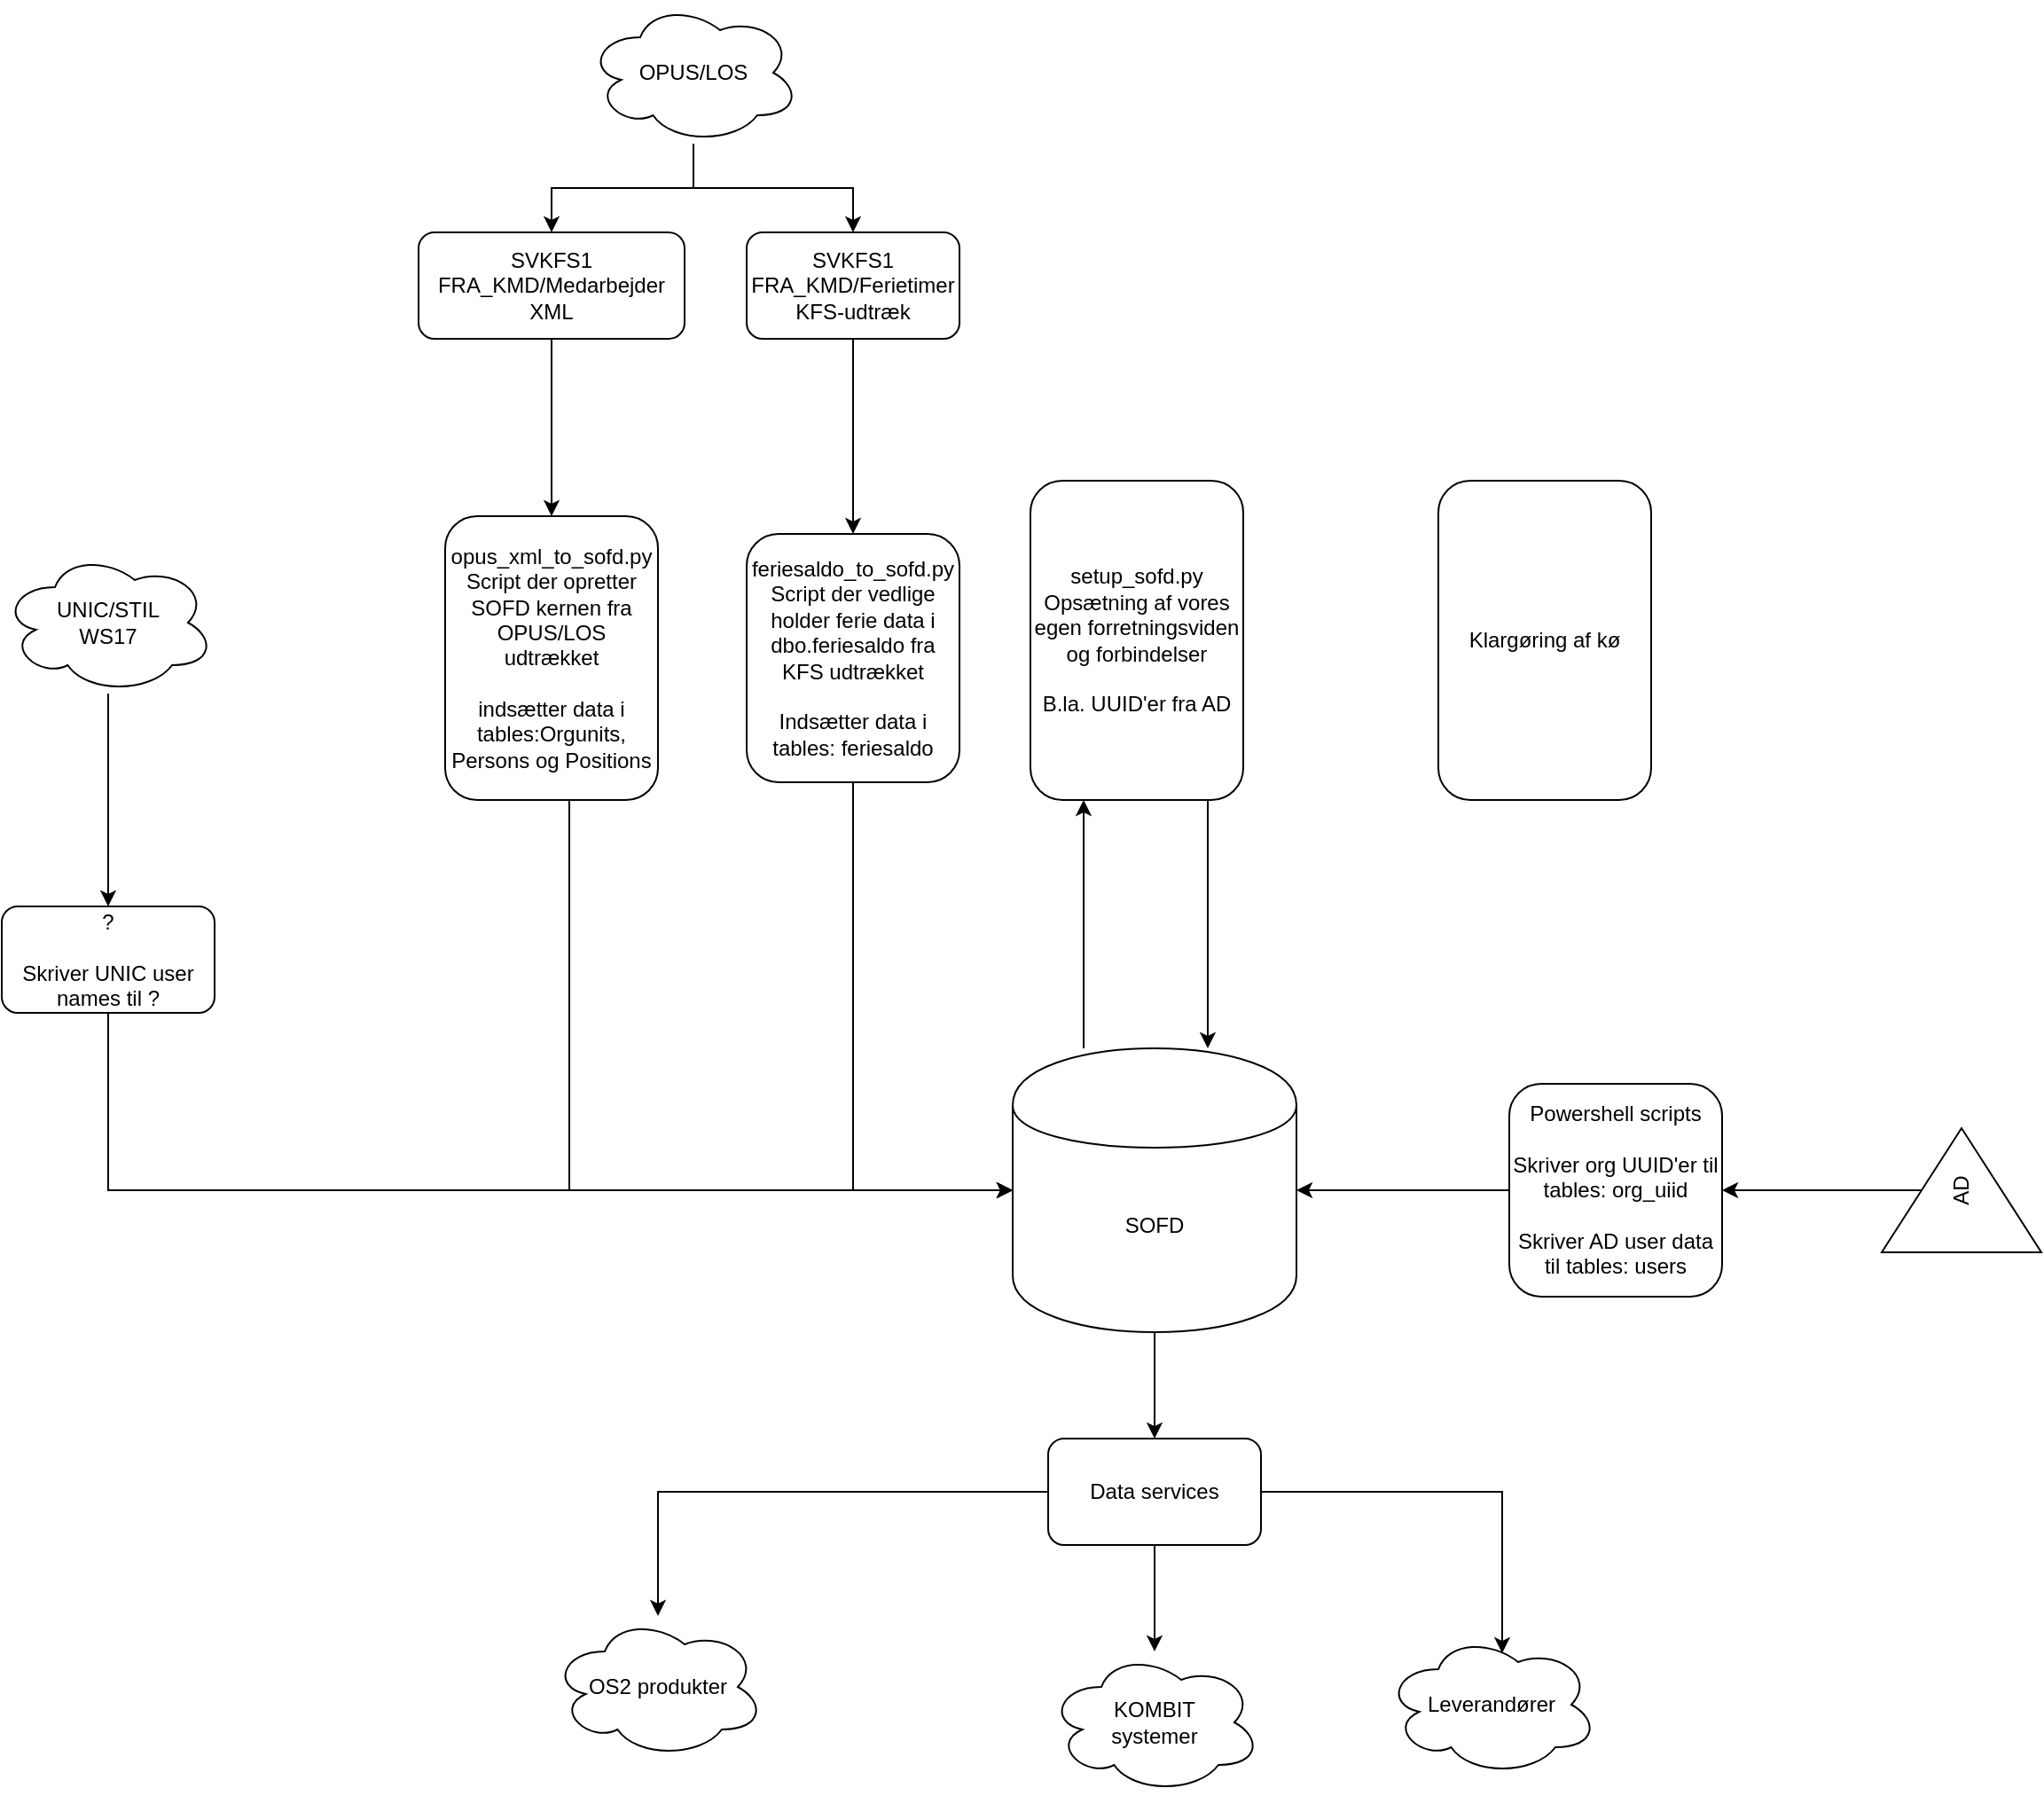 <mxfile version="12.3.3" type="github" pages="1">
  <diagram id="0UKcfQKUNiVDt_W8MUo9" name="Page-1">
    <mxGraphModel dx="2249" dy="791" grid="1" gridSize="10" guides="1" tooltips="1" connect="1" arrows="1" fold="1" page="1" pageScale="1" pageWidth="827" pageHeight="1169" math="0" shadow="0">
      <root>
        <mxCell id="0"/>
        <mxCell id="1" parent="0"/>
        <mxCell id="Y-d0m-R7307Kc98WA1Yw-7" style="edgeStyle=orthogonalEdgeStyle;rounded=0;orthogonalLoop=1;jettySize=auto;html=1;entryX=0.5;entryY=0;entryDx=0;entryDy=0;" parent="1" source="Y-d0m-R7307Kc98WA1Yw-1" target="Y-d0m-R7307Kc98WA1Yw-5" edge="1">
          <mxGeometry relative="1" as="geometry"/>
        </mxCell>
        <mxCell id="Y-d0m-R7307Kc98WA1Yw-8" style="edgeStyle=orthogonalEdgeStyle;rounded=0;orthogonalLoop=1;jettySize=auto;html=1;" parent="1" source="Y-d0m-R7307Kc98WA1Yw-1" target="Y-d0m-R7307Kc98WA1Yw-6" edge="1">
          <mxGeometry relative="1" as="geometry"/>
        </mxCell>
        <mxCell id="Y-d0m-R7307Kc98WA1Yw-1" value="OPUS/LOS" style="ellipse;shape=cloud;whiteSpace=wrap;html=1;" parent="1" vertex="1">
          <mxGeometry x="80" y="40" width="120" height="80" as="geometry"/>
        </mxCell>
        <mxCell id="Y-d0m-R7307Kc98WA1Yw-12" style="edgeStyle=orthogonalEdgeStyle;rounded=0;orthogonalLoop=1;jettySize=auto;html=1;" parent="1" source="Y-d0m-R7307Kc98WA1Yw-5" target="Y-d0m-R7307Kc98WA1Yw-10" edge="1">
          <mxGeometry relative="1" as="geometry"/>
        </mxCell>
        <mxCell id="Y-d0m-R7307Kc98WA1Yw-5" value="&lt;div&gt;SVKFS1&lt;/div&gt;&lt;div&gt;FRA_KMD/Medarbejder&lt;br&gt;XML&lt;br&gt;&lt;/div&gt;" style="rounded=1;whiteSpace=wrap;html=1;" parent="1" vertex="1">
          <mxGeometry x="-15" y="170" width="150" height="60" as="geometry"/>
        </mxCell>
        <mxCell id="IJ8UWTtYjQyZl83O0i93-3" style="edgeStyle=orthogonalEdgeStyle;rounded=0;orthogonalLoop=1;jettySize=auto;html=1;" parent="1" source="Y-d0m-R7307Kc98WA1Yw-6" target="IJ8UWTtYjQyZl83O0i93-2" edge="1">
          <mxGeometry relative="1" as="geometry"/>
        </mxCell>
        <mxCell id="Y-d0m-R7307Kc98WA1Yw-6" value="&lt;div&gt;SVKFS1&lt;/div&gt;&lt;div&gt;FRA_KMD/Ferietimer&lt;/div&gt;&lt;div&gt;KFS-udtræk&lt;br&gt;&lt;/div&gt;" style="rounded=1;whiteSpace=wrap;html=1;" parent="1" vertex="1">
          <mxGeometry x="170" y="170" width="120" height="60" as="geometry"/>
        </mxCell>
        <mxCell id="Y-d0m-R7307Kc98WA1Yw-24" style="edgeStyle=orthogonalEdgeStyle;rounded=0;orthogonalLoop=1;jettySize=auto;html=1;" parent="1" source="Y-d0m-R7307Kc98WA1Yw-9" target="Y-d0m-R7307Kc98WA1Yw-20" edge="1">
          <mxGeometry relative="1" as="geometry"/>
        </mxCell>
        <mxCell id="1E6kkITXB7cfyc3_PO6n-7" style="edgeStyle=orthogonalEdgeStyle;rounded=0;orthogonalLoop=1;jettySize=auto;html=1;" edge="1" parent="1" source="Y-d0m-R7307Kc98WA1Yw-9" target="Y-d0m-R7307Kc98WA1Yw-11">
          <mxGeometry relative="1" as="geometry">
            <Array as="points">
              <mxPoint x="360" y="560"/>
              <mxPoint x="360" y="560"/>
            </Array>
          </mxGeometry>
        </mxCell>
        <mxCell id="Y-d0m-R7307Kc98WA1Yw-9" value="SOFD" style="shape=cylinder;whiteSpace=wrap;html=1;boundedLbl=1;backgroundOutline=1;" parent="1" vertex="1">
          <mxGeometry x="320" y="630" width="160" height="160" as="geometry"/>
        </mxCell>
        <mxCell id="1E6kkITXB7cfyc3_PO6n-1" style="edgeStyle=orthogonalEdgeStyle;rounded=0;orthogonalLoop=1;jettySize=auto;html=1;entryX=0;entryY=0.5;entryDx=0;entryDy=0;" edge="1" parent="1" source="Y-d0m-R7307Kc98WA1Yw-10" target="Y-d0m-R7307Kc98WA1Yw-9">
          <mxGeometry relative="1" as="geometry">
            <Array as="points">
              <mxPoint x="70" y="710"/>
            </Array>
          </mxGeometry>
        </mxCell>
        <mxCell id="Y-d0m-R7307Kc98WA1Yw-10" value="&lt;div&gt;opus_xml_to_sofd.py&lt;/div&gt;&lt;div&gt;Script der opretter SOFD kernen fra OPUS/LOS udtrækket&lt;br&gt;&lt;/div&gt;&lt;div&gt;&lt;br&gt;&lt;/div&gt;&lt;div&gt;indsætter data i tables:Orgunits, Persons og Positions&lt;br&gt;&lt;/div&gt;" style="rounded=1;whiteSpace=wrap;html=1;" parent="1" vertex="1">
          <mxGeometry y="330" width="120" height="160" as="geometry"/>
        </mxCell>
        <mxCell id="1E6kkITXB7cfyc3_PO6n-8" style="edgeStyle=orthogonalEdgeStyle;rounded=0;orthogonalLoop=1;jettySize=auto;html=1;" edge="1" parent="1" source="Y-d0m-R7307Kc98WA1Yw-11" target="Y-d0m-R7307Kc98WA1Yw-9">
          <mxGeometry relative="1" as="geometry">
            <Array as="points">
              <mxPoint x="430" y="580"/>
              <mxPoint x="430" y="580"/>
            </Array>
          </mxGeometry>
        </mxCell>
        <mxCell id="Y-d0m-R7307Kc98WA1Yw-11" value="&lt;div&gt;setup_sofd.py&lt;/div&gt;&lt;div&gt;Opsætning af vores egen forretningsviden og forbindelser&lt;/div&gt;&lt;div&gt;&lt;br&gt;&lt;/div&gt;&lt;div&gt;B.la. UUID&#39;er fra AD&lt;br&gt;&lt;/div&gt;" style="rounded=1;whiteSpace=wrap;html=1;" parent="1" vertex="1">
          <mxGeometry x="330" y="310" width="120" height="180" as="geometry"/>
        </mxCell>
        <mxCell id="1E6kkITXB7cfyc3_PO6n-11" style="edgeStyle=orthogonalEdgeStyle;rounded=0;orthogonalLoop=1;jettySize=auto;html=1;" edge="1" parent="1" source="Y-d0m-R7307Kc98WA1Yw-15" target="1E6kkITXB7cfyc3_PO6n-10">
          <mxGeometry relative="1" as="geometry"/>
        </mxCell>
        <mxCell id="Y-d0m-R7307Kc98WA1Yw-15" value="&lt;div&gt;UNIC/STIL&lt;/div&gt;&lt;div&gt;WS17&lt;br&gt;&lt;/div&gt;" style="ellipse;shape=cloud;whiteSpace=wrap;html=1;" parent="1" vertex="1">
          <mxGeometry x="-250" y="350" width="120" height="80" as="geometry"/>
        </mxCell>
        <mxCell id="Y-d0m-R7307Kc98WA1Yw-18" style="edgeStyle=orthogonalEdgeStyle;rounded=0;orthogonalLoop=1;jettySize=auto;html=1;" parent="1" source="Y-d0m-R7307Kc98WA1Yw-16" target="Y-d0m-R7307Kc98WA1Yw-17" edge="1">
          <mxGeometry relative="1" as="geometry"/>
        </mxCell>
        <mxCell id="Y-d0m-R7307Kc98WA1Yw-16" value="AD" style="triangle;whiteSpace=wrap;html=1;rotation=-90;" parent="1" vertex="1">
          <mxGeometry x="820" y="665" width="70" height="90" as="geometry"/>
        </mxCell>
        <mxCell id="1E6kkITXB7cfyc3_PO6n-9" style="edgeStyle=orthogonalEdgeStyle;rounded=0;orthogonalLoop=1;jettySize=auto;html=1;" edge="1" parent="1" source="Y-d0m-R7307Kc98WA1Yw-17" target="Y-d0m-R7307Kc98WA1Yw-9">
          <mxGeometry relative="1" as="geometry"/>
        </mxCell>
        <mxCell id="Y-d0m-R7307Kc98WA1Yw-17" value="&lt;div&gt;Powershell scripts&lt;/div&gt;&lt;div&gt;&lt;br&gt;&lt;/div&gt;&lt;div&gt;Skriver org UUID&#39;er til &lt;br&gt;&lt;/div&gt;&lt;div&gt;tables: org_uiid&lt;/div&gt;&lt;div&gt;&lt;br&gt;&lt;/div&gt;&lt;div&gt;Skriver AD user data til tables: users&lt;br&gt;&lt;/div&gt;" style="rounded=1;whiteSpace=wrap;html=1;" parent="1" vertex="1">
          <mxGeometry x="600" y="650" width="120" height="120" as="geometry"/>
        </mxCell>
        <mxCell id="Y-d0m-R7307Kc98WA1Yw-25" style="edgeStyle=orthogonalEdgeStyle;rounded=0;orthogonalLoop=1;jettySize=auto;html=1;" parent="1" source="Y-d0m-R7307Kc98WA1Yw-20" target="Y-d0m-R7307Kc98WA1Yw-22" edge="1">
          <mxGeometry relative="1" as="geometry"/>
        </mxCell>
        <mxCell id="Y-d0m-R7307Kc98WA1Yw-26" style="edgeStyle=orthogonalEdgeStyle;rounded=0;orthogonalLoop=1;jettySize=auto;html=1;" parent="1" source="Y-d0m-R7307Kc98WA1Yw-20" target="Y-d0m-R7307Kc98WA1Yw-21" edge="1">
          <mxGeometry relative="1" as="geometry"/>
        </mxCell>
        <mxCell id="Y-d0m-R7307Kc98WA1Yw-27" style="edgeStyle=orthogonalEdgeStyle;rounded=0;orthogonalLoop=1;jettySize=auto;html=1;entryX=0.55;entryY=0.138;entryDx=0;entryDy=0;entryPerimeter=0;" parent="1" source="Y-d0m-R7307Kc98WA1Yw-20" target="Y-d0m-R7307Kc98WA1Yw-23" edge="1">
          <mxGeometry relative="1" as="geometry"/>
        </mxCell>
        <mxCell id="Y-d0m-R7307Kc98WA1Yw-20" value="Data services" style="rounded=1;whiteSpace=wrap;html=1;" parent="1" vertex="1">
          <mxGeometry x="340" y="850" width="120" height="60" as="geometry"/>
        </mxCell>
        <mxCell id="Y-d0m-R7307Kc98WA1Yw-21" value="OS2 produkter" style="ellipse;shape=cloud;whiteSpace=wrap;html=1;" parent="1" vertex="1">
          <mxGeometry x="60" y="950" width="120" height="80" as="geometry"/>
        </mxCell>
        <mxCell id="Y-d0m-R7307Kc98WA1Yw-22" value="&lt;div&gt;KOMBIT&lt;/div&gt;&lt;div&gt;systemer&lt;/div&gt;" style="ellipse;shape=cloud;whiteSpace=wrap;html=1;" parent="1" vertex="1">
          <mxGeometry x="340" y="970" width="120" height="80" as="geometry"/>
        </mxCell>
        <mxCell id="Y-d0m-R7307Kc98WA1Yw-23" value="Leverandører" style="ellipse;shape=cloud;whiteSpace=wrap;html=1;" parent="1" vertex="1">
          <mxGeometry x="530" y="960" width="120" height="80" as="geometry"/>
        </mxCell>
        <mxCell id="IJ8UWTtYjQyZl83O0i93-4" style="edgeStyle=orthogonalEdgeStyle;rounded=0;orthogonalLoop=1;jettySize=auto;html=1;" parent="1" source="IJ8UWTtYjQyZl83O0i93-2" target="Y-d0m-R7307Kc98WA1Yw-9" edge="1">
          <mxGeometry relative="1" as="geometry">
            <Array as="points">
              <mxPoint x="230" y="710"/>
            </Array>
          </mxGeometry>
        </mxCell>
        <mxCell id="IJ8UWTtYjQyZl83O0i93-2" value="&lt;div&gt;feriesaldo_to_sofd.py&lt;/div&gt;&lt;div&gt;Script der vedlige holder ferie data i dbo.feriesaldo fra KFS udtrækket&lt;br&gt;&lt;/div&gt;&lt;div&gt;&lt;br&gt;&lt;/div&gt;&lt;div&gt;Indsætter data i tables: feriesaldo&lt;br&gt;&lt;/div&gt;" style="rounded=1;whiteSpace=wrap;html=1;" parent="1" vertex="1">
          <mxGeometry x="170" y="340" width="120" height="140" as="geometry"/>
        </mxCell>
        <mxCell id="1E6kkITXB7cfyc3_PO6n-13" style="edgeStyle=orthogonalEdgeStyle;rounded=0;orthogonalLoop=1;jettySize=auto;html=1;" edge="1" parent="1" source="1E6kkITXB7cfyc3_PO6n-10">
          <mxGeometry relative="1" as="geometry">
            <mxPoint x="320" y="710" as="targetPoint"/>
            <Array as="points">
              <mxPoint x="-190" y="710"/>
              <mxPoint x="320" y="710"/>
            </Array>
          </mxGeometry>
        </mxCell>
        <mxCell id="1E6kkITXB7cfyc3_PO6n-10" value="&lt;div&gt;?&lt;/div&gt;&lt;div&gt;&lt;br&gt;&lt;/div&gt;&lt;div&gt;Skriver UNIC user names til ?&lt;br&gt;&lt;/div&gt;" style="rounded=1;whiteSpace=wrap;html=1;" vertex="1" parent="1">
          <mxGeometry x="-250" y="550" width="120" height="60" as="geometry"/>
        </mxCell>
        <mxCell id="1E6kkITXB7cfyc3_PO6n-14" value="Klargøring af kø" style="rounded=1;whiteSpace=wrap;html=1;" vertex="1" parent="1">
          <mxGeometry x="560" y="310" width="120" height="180" as="geometry"/>
        </mxCell>
      </root>
    </mxGraphModel>
  </diagram>
</mxfile>
